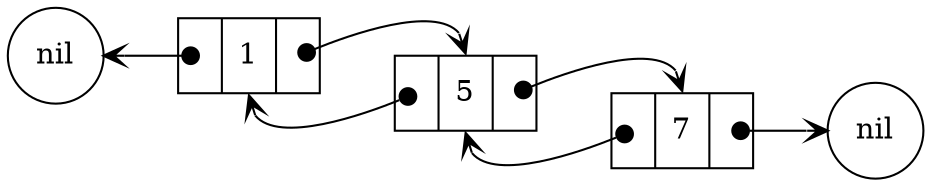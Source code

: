 digraph "Doubly Linked List" {
        rankdir=LR;
        node [shape=record];
        e [label="nil" shape=circle];
        a [label="{ <ref1> | <data> 1 | <ref2>  }"]
        b [label="{ <ref1> | <data> 5 | <ref2>  }"];
        c [label="{ <ref1> | <data> 7 | <ref2>  }"];
        d [label="nil" shape=circle];
        e -> a:ref1:c      [arrowhead=dot, arrowtail=vee, dir=both, headclip=false];
        a:ref2:c -> b:data:n [arrowhead=vee, arrowtail=dot, dir=both, tailclip=false];
        b:ref2:c -> c:data:n [arrowhead=vee, arrowtail=dot, dir=both, tailclip=false];
        c:ref2:c -> d      [arrowhead=vee, arrowtail=dot, dir=both, tailclip=false];
        c:ref1:c -> b:data:s [arrowhead=vee, arrowtail=dot, dir=both, tailclip=false];
        b:ref1:c -> a:data:s [arrowhead=vee, arrowtail=dot, dir=both, tailclip=false];
}